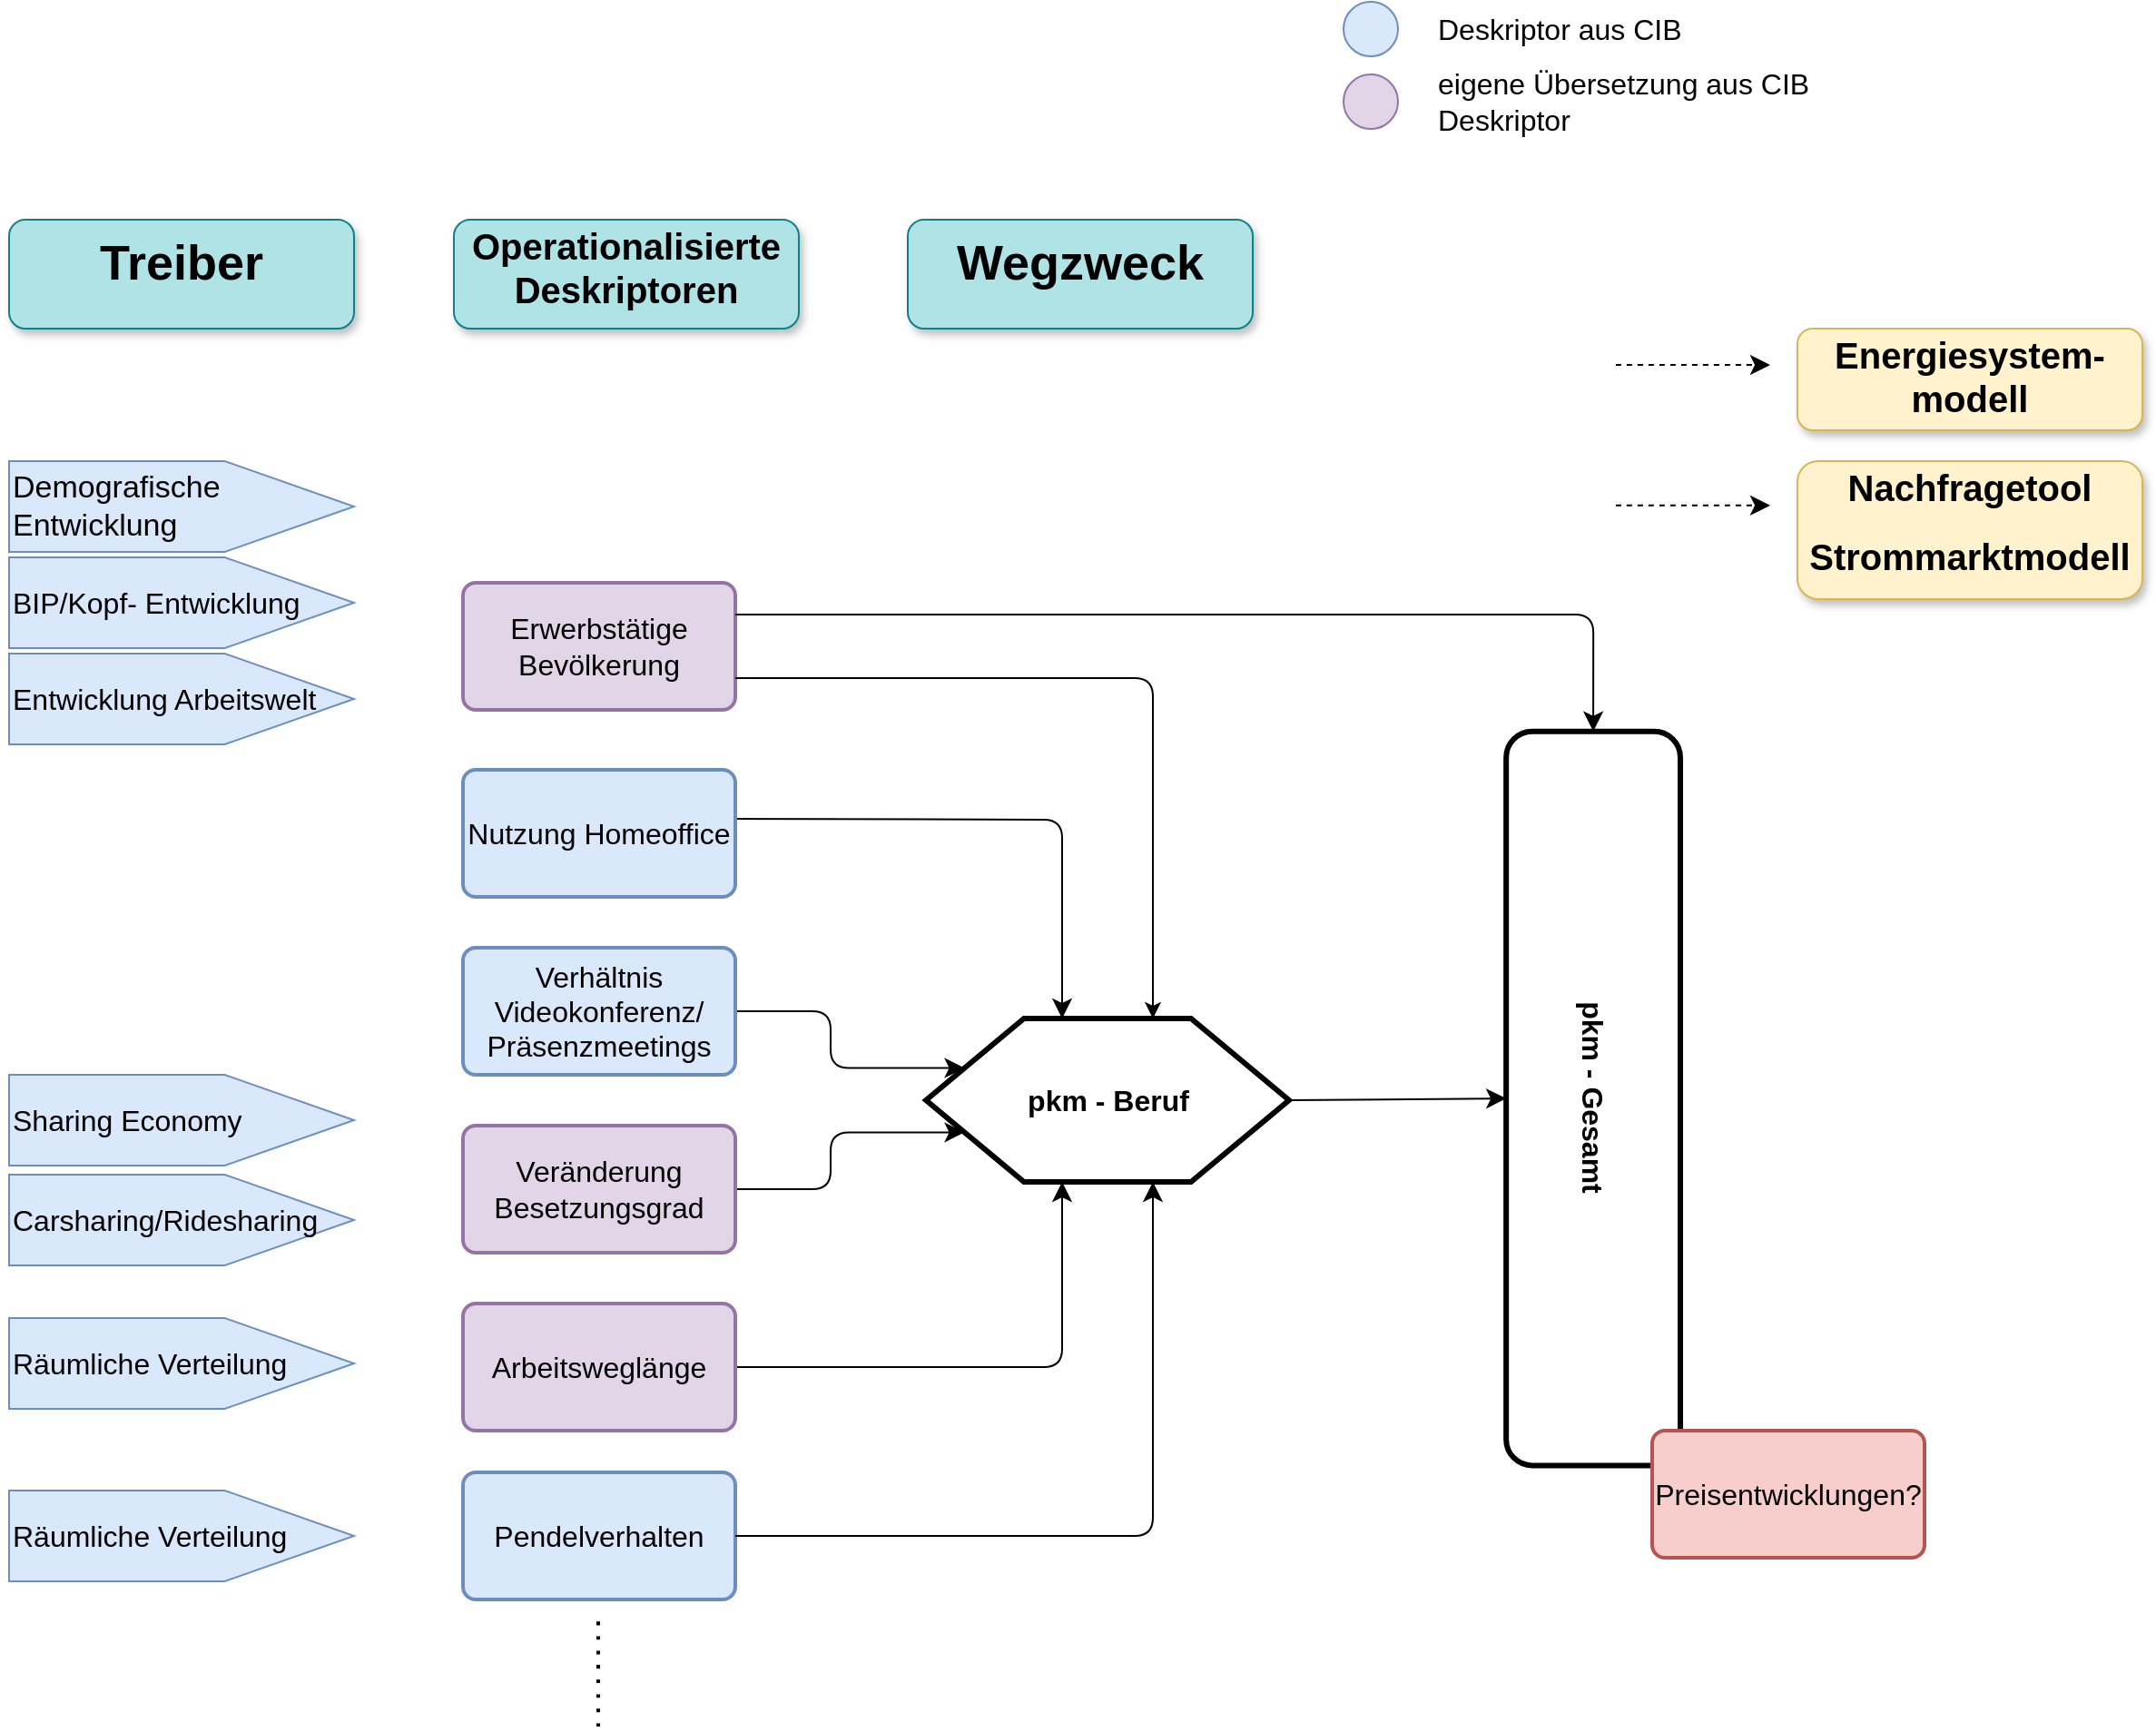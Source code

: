 <mxfile version="22.0.6" type="github">
  <diagram id="C5RBs43oDa-KdzZeNtuy" name="Page-1">
    <mxGraphModel dx="1622" dy="952" grid="1" gridSize="10" guides="1" tooltips="1" connect="1" arrows="1" fold="1" page="1" pageScale="1" pageWidth="2336" pageHeight="1654" math="0" shadow="0">
      <root>
        <mxCell id="WIyWlLk6GJQsqaUBKTNV-0" />
        <mxCell id="WIyWlLk6GJQsqaUBKTNV-1" parent="WIyWlLk6GJQsqaUBKTNV-0" />
        <object label="&lt;h1 style=&quot;font-size: 27px;&quot;&gt;Treiber&lt;/h1&gt;" Treiber="teilw. Deskriptoren" id="h4Mbpic349QLJTQZ1xPw-33">
          <mxCell style="text;html=1;strokeColor=#0e8088;fillColor=#b0e3e6;spacing=5;spacingTop=-20;whiteSpace=wrap;overflow=hidden;rounded=1;fontSize=27;glass=0;shadow=1;align=center;" parent="WIyWlLk6GJQsqaUBKTNV-1" vertex="1">
            <mxGeometry x="35" y="150" width="190" height="60" as="geometry" />
          </mxCell>
        </object>
        <mxCell id="h4Mbpic349QLJTQZ1xPw-34" value="&lt;h1 style=&quot;font-size: 20px;&quot;&gt;Operationalisierte Deskriptoren&lt;/h1&gt;" style="text;html=1;strokeColor=#0e8088;fillColor=#b0e3e6;spacing=5;spacingTop=-20;whiteSpace=wrap;overflow=hidden;rounded=1;fontSize=20;glass=0;shadow=1;align=center;aspect=fixed;" parent="WIyWlLk6GJQsqaUBKTNV-1" vertex="1">
          <mxGeometry x="280" y="150" width="190" height="60" as="geometry" />
        </mxCell>
        <object label="&lt;h1 style=&quot;font-size: 27px;&quot;&gt;&lt;span style=&quot;background-color: initial;&quot;&gt;Wegzweck&lt;/span&gt;&lt;br&gt;&lt;/h1&gt;" Treiber="kann Deskriptor entsprechen" id="h4Mbpic349QLJTQZ1xPw-55">
          <mxCell style="text;html=1;strokeColor=#0e8088;fillColor=#b0e3e6;spacing=5;spacingTop=-20;whiteSpace=wrap;overflow=hidden;rounded=1;fontSize=27;glass=0;shadow=1;align=center;" parent="WIyWlLk6GJQsqaUBKTNV-1" vertex="1">
            <mxGeometry x="530" y="150" width="190" height="60" as="geometry" />
          </mxCell>
        </object>
        <object label="&lt;h1 style=&quot;font-size: 20px;&quot;&gt;&lt;span style=&quot;background-color: initial;&quot;&gt;&lt;font style=&quot;font-size: 20px;&quot;&gt;Nachfragetool&lt;/font&gt;&lt;/span&gt;&lt;/h1&gt;&lt;h1 style=&quot;font-size: 20px;&quot;&gt;Strommarktmodell&lt;/h1&gt;" Treiber="kann Deskriptor entsprechen" id="h4Mbpic349QLJTQZ1xPw-58">
          <mxCell style="text;html=1;strokeColor=#d6b656;fillColor=#fff2cc;spacing=5;spacingTop=-20;whiteSpace=wrap;overflow=hidden;rounded=1;fontSize=27;glass=0;shadow=1;align=center;" parent="WIyWlLk6GJQsqaUBKTNV-1" vertex="1">
            <mxGeometry x="1020" y="283" width="190" height="76" as="geometry" />
          </mxCell>
        </object>
        <mxCell id="8XGPYldwMHjoKoiW072E-28" value="" style="ellipse;whiteSpace=wrap;html=1;aspect=fixed;fontSize=16;fillColor=#dae8fc;strokeColor=#6c8ebf;" parent="WIyWlLk6GJQsqaUBKTNV-1" vertex="1">
          <mxGeometry x="770" y="30" width="30" height="30" as="geometry" />
        </mxCell>
        <mxCell id="8XGPYldwMHjoKoiW072E-31" value="Deskriptor aus CIB" style="text;html=1;strokeColor=none;fillColor=none;align=left;verticalAlign=middle;whiteSpace=wrap;rounded=0;fontSize=16;" parent="WIyWlLk6GJQsqaUBKTNV-1" vertex="1">
          <mxGeometry x="820" y="30" width="260" height="30" as="geometry" />
        </mxCell>
        <mxCell id="8XGPYldwMHjoKoiW072E-33" value="eigene Übersetzung aus CIB Deskriptor" style="text;html=1;strokeColor=none;fillColor=none;align=left;verticalAlign=middle;whiteSpace=wrap;rounded=0;fontSize=16;" parent="WIyWlLk6GJQsqaUBKTNV-1" vertex="1">
          <mxGeometry x="820" y="70" width="260" height="30" as="geometry" />
        </mxCell>
        <mxCell id="8XGPYldwMHjoKoiW072E-35" value="" style="ellipse;whiteSpace=wrap;html=1;aspect=fixed;fontSize=16;fillColor=#e1d5e7;strokeColor=#9673a6;" parent="WIyWlLk6GJQsqaUBKTNV-1" vertex="1">
          <mxGeometry x="770" y="70" width="30" height="30" as="geometry" />
        </mxCell>
        <object label="&lt;div style=&quot;font-size: 17px;&quot;&gt;&lt;span style=&quot;background-color: initial; font-size: 17px;&quot;&gt;Demografische Entwicklung&lt;/span&gt;&lt;/div&gt;" Gesamtbevölkerung="harte Kopplung mit Gesamtnachfrage, &#xa;Quelle: Langfristprognose verkehr" id="h4Mbpic349QLJTQZ1xPw-8">
          <mxCell style="shape=offPageConnector;whiteSpace=wrap;html=1;fontSize=17;direction=north;align=left;labelBackgroundColor=none;fillColor=#dae8fc;strokeColor=#6c8ebf;" parent="WIyWlLk6GJQsqaUBKTNV-1" vertex="1">
            <mxGeometry x="35" y="283" width="190" height="50" as="geometry" />
          </mxCell>
        </object>
        <mxCell id="h4Mbpic349QLJTQZ1xPw-11" style="edgeStyle=none;curved=1;orthogonalLoop=1;jettySize=auto;html=1;exitX=1;exitY=0.25;exitDx=0;exitDy=0;fontSize=12;fontColor=default;startSize=8;endSize=8;labelBackgroundColor=none;" parent="WIyWlLk6GJQsqaUBKTNV-1" source="h4Mbpic349QLJTQZ1xPw-8" target="h4Mbpic349QLJTQZ1xPw-8" edge="1">
          <mxGeometry relative="1" as="geometry" />
        </mxCell>
        <mxCell id="h4Mbpic349QLJTQZ1xPw-12" value="Erwerbstätige Bevölkerung" style="rounded=1;whiteSpace=wrap;html=1;absoluteArcSize=1;arcSize=14;strokeWidth=2;fontSize=16;labelBackgroundColor=none;fillColor=#e1d5e7;strokeColor=#9673a6;" parent="WIyWlLk6GJQsqaUBKTNV-1" vertex="1">
          <mxGeometry x="285" y="350" width="150" height="70" as="geometry" />
        </mxCell>
        <mxCell id="h4Mbpic349QLJTQZ1xPw-13" value="pkm - Beruf" style="verticalLabelPosition=middle;verticalAlign=middle;html=1;shape=hexagon;perimeter=hexagonPerimeter2;arcSize=6;size=0.27;fontSize=16;labelPosition=center;align=center;strokeWidth=3;fontStyle=1;labelBackgroundColor=none;" parent="WIyWlLk6GJQsqaUBKTNV-1" vertex="1">
          <mxGeometry x="540" y="590" width="200" height="90" as="geometry" />
        </mxCell>
        <mxCell id="h4Mbpic349QLJTQZ1xPw-26" style="edgeStyle=orthogonalEdgeStyle;rounded=1;orthogonalLoop=1;jettySize=auto;html=1;fontSize=12;fontColor=default;labelBackgroundColor=none;elbow=vertical;entryX=0.625;entryY=0;entryDx=0;entryDy=0;exitX=1;exitY=0.75;exitDx=0;exitDy=0;" parent="WIyWlLk6GJQsqaUBKTNV-1" source="h4Mbpic349QLJTQZ1xPw-12" target="h4Mbpic349QLJTQZ1xPw-13" edge="1">
          <mxGeometry relative="1" as="geometry">
            <mxPoint x="435" y="385.0" as="sourcePoint" />
            <mxPoint x="625" y="440" as="targetPoint" />
          </mxGeometry>
        </mxCell>
        <mxCell id="h4Mbpic349QLJTQZ1xPw-27" value="" style="edgeStyle=orthogonalEdgeStyle;rounded=1;orthogonalLoop=1;jettySize=auto;html=1;fontSize=12;startSize=8;endSize=8;labelBackgroundColor=none;fontColor=default;entryX=0.375;entryY=0;entryDx=0;entryDy=0;" parent="WIyWlLk6GJQsqaUBKTNV-1" target="h4Mbpic349QLJTQZ1xPw-13" edge="1">
          <mxGeometry relative="1" as="geometry">
            <mxPoint x="420" y="480" as="sourcePoint" />
            <mxPoint x="620.013" y="541" as="targetPoint" />
          </mxGeometry>
        </mxCell>
        <object label="Nutzung Homeoffice" mehrHomeoffice="Langfristprognose Verkehr; Idee: max. von Arbeitgeber vorgegeben, geringere Nutzung kann selbst bestimmt werden" id="h4Mbpic349QLJTQZ1xPw-15">
          <mxCell style="rounded=1;whiteSpace=wrap;html=1;absoluteArcSize=1;arcSize=14;strokeWidth=2;fontSize=16;labelBackgroundColor=none;fillColor=#dae8fc;strokeColor=#6c8ebf;" parent="WIyWlLk6GJQsqaUBKTNV-1" vertex="1">
            <mxGeometry x="285" y="453" width="150" height="70" as="geometry" />
          </mxCell>
        </object>
        <mxCell id="8XGPYldwMHjoKoiW072E-22" style="edgeStyle=orthogonalEdgeStyle;rounded=1;orthogonalLoop=1;jettySize=auto;html=1;entryX=0;entryY=0.25;entryDx=0;entryDy=0;fontSize=12;startSize=8;endSize=8;" parent="WIyWlLk6GJQsqaUBKTNV-1" source="h4Mbpic349QLJTQZ1xPw-16" target="h4Mbpic349QLJTQZ1xPw-13" edge="1">
          <mxGeometry relative="1" as="geometry" />
        </mxCell>
        <object label="Verhältnis Videokonferenz/ Präsenzmeetings" VerhältnisVideokonferenz="Annahme, dass dies der Arbeitnehmen nicht selbst aussuchen kann und vom Arbeitgeber vorgegeben wird" id="h4Mbpic349QLJTQZ1xPw-16">
          <mxCell style="rounded=1;whiteSpace=wrap;html=1;absoluteArcSize=1;arcSize=14;strokeWidth=2;fontSize=16;labelBackgroundColor=none;fillColor=#dae8fc;strokeColor=#6c8ebf;" parent="WIyWlLk6GJQsqaUBKTNV-1" vertex="1">
            <mxGeometry x="285" y="551" width="150" height="70" as="geometry" />
          </mxCell>
        </object>
        <object label="&lt;div style=&quot;&quot;&gt;&lt;span style=&quot;background-color: initial;&quot;&gt;BIP/Kopf- Entwicklung&lt;/span&gt;&lt;/div&gt;" id="h4Mbpic349QLJTQZ1xPw-18">
          <mxCell style="shape=offPageConnector;whiteSpace=wrap;html=1;fontSize=16;direction=north;align=left;labelBackgroundColor=none;fillColor=#dae8fc;strokeColor=#6c8ebf;" parent="WIyWlLk6GJQsqaUBKTNV-1" vertex="1">
            <mxGeometry x="35" y="336" width="190" height="50" as="geometry" />
          </mxCell>
        </object>
        <mxCell id="8XGPYldwMHjoKoiW072E-23" style="edgeStyle=orthogonalEdgeStyle;rounded=1;orthogonalLoop=1;jettySize=auto;html=1;exitX=1;exitY=0.5;exitDx=0;exitDy=0;fontSize=12;startSize=8;endSize=8;entryX=0;entryY=0.75;entryDx=0;entryDy=0;" parent="WIyWlLk6GJQsqaUBKTNV-1" source="h4Mbpic349QLJTQZ1xPw-19" target="h4Mbpic349QLJTQZ1xPw-13" edge="1">
          <mxGeometry relative="1" as="geometry" />
        </mxCell>
        <mxCell id="h4Mbpic349QLJTQZ1xPw-19" value="Veränderung Besetzungsgrad" style="rounded=1;whiteSpace=wrap;html=1;absoluteArcSize=1;arcSize=14;strokeWidth=2;fontSize=16;labelBackgroundColor=none;fillColor=#e1d5e7;strokeColor=#9673a6;" parent="WIyWlLk6GJQsqaUBKTNV-1" vertex="1">
          <mxGeometry x="285" y="649" width="150" height="70" as="geometry" />
        </mxCell>
        <object label="&lt;div style=&quot;&quot;&gt;&lt;span style=&quot;background-color: initial;&quot;&gt;Carsharing/Ridesharing&lt;/span&gt;&lt;/div&gt;" CarsharingRidepooling="Übersetzung von SharingEconomy" id="h4Mbpic349QLJTQZ1xPw-21">
          <mxCell style="shape=offPageConnector;whiteSpace=wrap;html=1;fontSize=16;direction=north;align=left;labelBackgroundColor=none;strokeWidth=1;fillColor=#dae8fc;strokeColor=#6c8ebf;" parent="WIyWlLk6GJQsqaUBKTNV-1" vertex="1">
            <mxGeometry x="35" y="676" width="190" height="50" as="geometry" />
          </mxCell>
        </object>
        <mxCell id="h4Mbpic349QLJTQZ1xPw-39" value="&lt;b&gt;pkm - Gesamt&lt;/b&gt;" style="rounded=1;whiteSpace=wrap;html=1;fontSize=16;strokeWidth=3;rotation=90;" parent="WIyWlLk6GJQsqaUBKTNV-1" vertex="1">
          <mxGeometry x="705.37" y="586.06" width="404.36" height="95.94" as="geometry" />
        </mxCell>
        <object label="&lt;div style=&quot;&quot;&gt;&lt;span style=&quot;background-color: initial;&quot;&gt;Räumliche Verteilung&lt;/span&gt;&lt;/div&gt;" id="h4Mbpic349QLJTQZ1xPw-49">
          <mxCell style="shape=offPageConnector;whiteSpace=wrap;html=1;fontSize=16;direction=north;align=left;labelBackgroundColor=none;strokeWidth=1;fillColor=#dae8fc;strokeColor=#6c8ebf;" parent="WIyWlLk6GJQsqaUBKTNV-1" vertex="1">
            <mxGeometry x="35" y="755" width="190" height="50" as="geometry" />
          </mxCell>
        </object>
        <mxCell id="HmT0W7f4RcVqbWYqM7nN-2" value="" style="edgeStyle=orthogonalEdgeStyle;rounded=1;orthogonalLoop=1;jettySize=auto;html=1;fontSize=12;startSize=8;endSize=8;exitX=1;exitY=0.5;exitDx=0;exitDy=0;entryX=0.375;entryY=1;entryDx=0;entryDy=0;" parent="WIyWlLk6GJQsqaUBKTNV-1" source="h4Mbpic349QLJTQZ1xPw-50" target="h4Mbpic349QLJTQZ1xPw-13" edge="1">
          <mxGeometry relative="1" as="geometry">
            <mxPoint x="402" y="778.74" as="sourcePoint" />
            <mxPoint x="650" y="540" as="targetPoint" />
          </mxGeometry>
        </mxCell>
        <mxCell id="h4Mbpic349QLJTQZ1xPw-50" value="Arbeitsweglänge" style="rounded=1;whiteSpace=wrap;html=1;absoluteArcSize=1;arcSize=14;strokeWidth=2;fontSize=16;labelBackgroundColor=none;fillColor=#e1d5e7;strokeColor=#9673a6;" parent="WIyWlLk6GJQsqaUBKTNV-1" vertex="1">
          <mxGeometry x="285" y="747" width="150" height="70" as="geometry" />
        </mxCell>
        <mxCell id="h4Mbpic349QLJTQZ1xPw-51" value="Pendelverhalten" style="rounded=1;whiteSpace=wrap;html=1;absoluteArcSize=1;arcSize=14;strokeWidth=2;fontSize=16;labelBackgroundColor=none;fillColor=#dae8fc;strokeColor=#6c8ebf;" parent="WIyWlLk6GJQsqaUBKTNV-1" vertex="1">
          <mxGeometry x="285" y="840" width="150" height="70" as="geometry" />
        </mxCell>
        <object label="&lt;div style=&quot;&quot;&gt;&lt;span style=&quot;background-color: initial;&quot;&gt;Räumliche Verteilung&lt;/span&gt;&lt;/div&gt;" id="h4Mbpic349QLJTQZ1xPw-52">
          <mxCell style="shape=offPageConnector;whiteSpace=wrap;html=1;fontSize=16;direction=north;align=left;labelBackgroundColor=none;strokeWidth=1;fillColor=#dae8fc;strokeColor=#6c8ebf;" parent="WIyWlLk6GJQsqaUBKTNV-1" vertex="1">
            <mxGeometry x="35" y="850" width="190" height="50" as="geometry" />
          </mxCell>
        </object>
        <mxCell id="h4Mbpic349QLJTQZ1xPw-57" value="Preisentwicklungen?" style="rounded=1;whiteSpace=wrap;html=1;absoluteArcSize=1;arcSize=14;strokeWidth=2;fontSize=16;labelBackgroundColor=none;fillColor=#f8cecc;strokeColor=#b85450;" parent="WIyWlLk6GJQsqaUBKTNV-1" vertex="1">
          <mxGeometry x="940" y="817" width="150" height="70" as="geometry" />
        </mxCell>
        <object label="&lt;div style=&quot;&quot;&gt;&lt;span style=&quot;background-color: initial;&quot;&gt;Entwicklung Arbeitswelt&lt;/span&gt;&lt;/div&gt;" id="HmT0W7f4RcVqbWYqM7nN-11">
          <mxCell style="shape=offPageConnector;whiteSpace=wrap;html=1;fontSize=16;direction=north;align=left;labelBackgroundColor=none;fillColor=#dae8fc;strokeColor=#6c8ebf;" parent="WIyWlLk6GJQsqaUBKTNV-1" vertex="1">
            <mxGeometry x="35" y="389" width="190" height="50" as="geometry" />
          </mxCell>
        </object>
        <mxCell id="HmT0W7f4RcVqbWYqM7nN-15" style="edgeStyle=orthogonalEdgeStyle;rounded=1;orthogonalLoop=1;jettySize=auto;html=1;fontSize=12;startSize=8;endSize=8;exitX=1;exitY=0.5;exitDx=0;exitDy=0;entryX=0.625;entryY=1;entryDx=0;entryDy=0;" parent="WIyWlLk6GJQsqaUBKTNV-1" source="h4Mbpic349QLJTQZ1xPw-51" target="h4Mbpic349QLJTQZ1xPw-13" edge="1">
          <mxGeometry relative="1" as="geometry">
            <mxPoint x="440" y="875" as="sourcePoint" />
            <mxPoint x="659.6" y="530.18" as="targetPoint" />
          </mxGeometry>
        </mxCell>
        <object label="&lt;div style=&quot;&quot;&gt;&lt;span style=&quot;background-color: initial;&quot;&gt;Sharing Economy&lt;/span&gt;&lt;/div&gt;" CarsharingRidepooling="Übersetzung von SharingEconomy" id="UUekRAIq09oKd7ZnaUNU-0">
          <mxCell style="shape=offPageConnector;whiteSpace=wrap;html=1;fontSize=16;direction=north;align=left;labelBackgroundColor=none;strokeWidth=1;fillColor=#dae8fc;strokeColor=#6c8ebf;" parent="WIyWlLk6GJQsqaUBKTNV-1" vertex="1">
            <mxGeometry x="35" y="621" width="190" height="50" as="geometry" />
          </mxCell>
        </object>
        <mxCell id="8XGPYldwMHjoKoiW072E-4" value="" style="endArrow=none;dashed=1;html=1;dashPattern=1 3;strokeWidth=2;rounded=0;fontSize=12;startSize=8;endSize=8;curved=1;" parent="WIyWlLk6GJQsqaUBKTNV-1" edge="1">
          <mxGeometry width="50" height="50" relative="1" as="geometry">
            <mxPoint x="359.5" y="980" as="sourcePoint" />
            <mxPoint x="359.5" y="920" as="targetPoint" />
          </mxGeometry>
        </mxCell>
        <mxCell id="8XGPYldwMHjoKoiW072E-19" style="rounded=1;orthogonalLoop=1;jettySize=auto;html=1;entryX=0.375;entryY=0;entryDx=0;entryDy=0;fontSize=12;startSize=8;endSize=8;strokeColor=none;edgeStyle=elbowEdgeStyle;" parent="WIyWlLk6GJQsqaUBKTNV-1" source="h4Mbpic349QLJTQZ1xPw-16" target="h4Mbpic349QLJTQZ1xPw-13" edge="1">
          <mxGeometry relative="1" as="geometry" />
        </mxCell>
        <mxCell id="8XGPYldwMHjoKoiW072E-20" style="edgeStyle=none;curved=1;rounded=0;orthogonalLoop=1;jettySize=auto;html=1;entryX=0.5;entryY=0;entryDx=0;entryDy=0;fontSize=12;startSize=8;endSize=8;" parent="WIyWlLk6GJQsqaUBKTNV-1" source="h4Mbpic349QLJTQZ1xPw-13" target="h4Mbpic349QLJTQZ1xPw-13" edge="1">
          <mxGeometry relative="1" as="geometry" />
        </mxCell>
        <mxCell id="8XGPYldwMHjoKoiW072E-27" style="edgeStyle=orthogonalEdgeStyle;rounded=1;orthogonalLoop=1;jettySize=auto;html=1;exitX=1;exitY=0.25;exitDx=0;exitDy=0;entryX=0;entryY=0.5;entryDx=0;entryDy=0;fontSize=12;startSize=8;endSize=8;" parent="WIyWlLk6GJQsqaUBKTNV-1" source="h4Mbpic349QLJTQZ1xPw-12" target="h4Mbpic349QLJTQZ1xPw-39" edge="1">
          <mxGeometry relative="1" as="geometry" />
        </mxCell>
        <mxCell id="8XGPYldwMHjoKoiW072E-25" style="edgeStyle=none;curved=1;rounded=0;orthogonalLoop=1;jettySize=auto;html=1;exitX=0;exitY=0.5;exitDx=0;exitDy=0;fontSize=12;startSize=8;endSize=8;" parent="WIyWlLk6GJQsqaUBKTNV-1" edge="1">
          <mxGeometry relative="1" as="geometry">
            <mxPoint x="907.545" y="464.525" as="sourcePoint" />
            <mxPoint x="907.545" y="464.525" as="targetPoint" />
          </mxGeometry>
        </mxCell>
        <mxCell id="8XGPYldwMHjoKoiW072E-42" value="" style="endArrow=classic;html=1;rounded=0;fontSize=12;startSize=8;endSize=8;curved=1;dashed=1;" parent="WIyWlLk6GJQsqaUBKTNV-1" edge="1">
          <mxGeometry width="50" height="50" relative="1" as="geometry">
            <mxPoint x="920" y="230" as="sourcePoint" />
            <mxPoint x="1005" y="230" as="targetPoint" />
          </mxGeometry>
        </mxCell>
        <mxCell id="8XGPYldwMHjoKoiW072E-43" value="" style="endArrow=classic;html=1;rounded=0;fontSize=12;startSize=8;endSize=8;curved=1;dashed=1;" parent="WIyWlLk6GJQsqaUBKTNV-1" edge="1">
          <mxGeometry width="50" height="50" relative="1" as="geometry">
            <mxPoint x="920" y="307.41" as="sourcePoint" />
            <mxPoint x="1005" y="307.41" as="targetPoint" />
          </mxGeometry>
        </mxCell>
        <mxCell id="8XGPYldwMHjoKoiW072E-44" style="edgeStyle=none;curved=1;rounded=0;orthogonalLoop=1;jettySize=auto;html=1;exitX=1;exitY=0.5;exitDx=0;exitDy=0;entryX=0.5;entryY=1;entryDx=0;entryDy=0;fontSize=12;startSize=8;endSize=8;" parent="WIyWlLk6GJQsqaUBKTNV-1" source="h4Mbpic349QLJTQZ1xPw-13" target="h4Mbpic349QLJTQZ1xPw-39" edge="1">
          <mxGeometry relative="1" as="geometry" />
        </mxCell>
        <object label="&lt;h1 style=&quot;font-size: 20px;&quot;&gt;Energiesystem-modell&lt;/h1&gt;&lt;div&gt;&lt;span style=&quot;font-weight: 400;&quot;&gt;&lt;br&gt;&lt;/span&gt;&lt;/div&gt;" Treiber="kann Deskriptor entsprechen" id="OwF_pyzlWKGCDRvktvRj-1">
          <mxCell style="text;html=1;strokeColor=#d6b656;fillColor=#fff2cc;spacing=5;spacingTop=-20;whiteSpace=wrap;overflow=hidden;rounded=1;fontSize=27;glass=0;shadow=1;align=center;" vertex="1" parent="WIyWlLk6GJQsqaUBKTNV-1">
            <mxGeometry x="1020" y="210" width="190" height="56" as="geometry" />
          </mxCell>
        </object>
      </root>
    </mxGraphModel>
  </diagram>
</mxfile>
